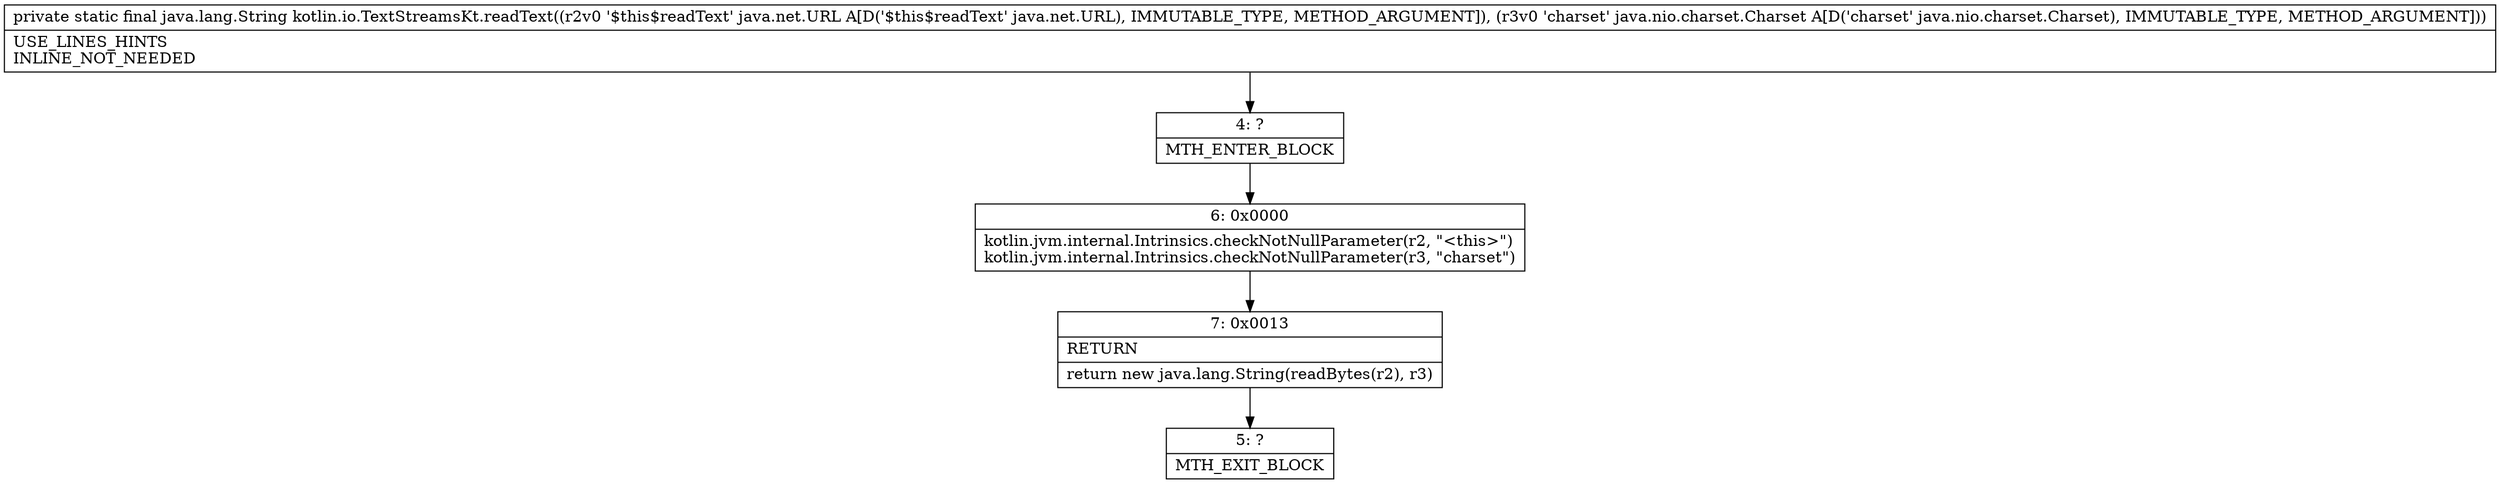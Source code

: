 digraph "CFG forkotlin.io.TextStreamsKt.readText(Ljava\/net\/URL;Ljava\/nio\/charset\/Charset;)Ljava\/lang\/String;" {
Node_4 [shape=record,label="{4\:\ ?|MTH_ENTER_BLOCK\l}"];
Node_6 [shape=record,label="{6\:\ 0x0000|kotlin.jvm.internal.Intrinsics.checkNotNullParameter(r2, \"\<this\>\")\lkotlin.jvm.internal.Intrinsics.checkNotNullParameter(r3, \"charset\")\l}"];
Node_7 [shape=record,label="{7\:\ 0x0013|RETURN\l|return new java.lang.String(readBytes(r2), r3)\l}"];
Node_5 [shape=record,label="{5\:\ ?|MTH_EXIT_BLOCK\l}"];
MethodNode[shape=record,label="{private static final java.lang.String kotlin.io.TextStreamsKt.readText((r2v0 '$this$readText' java.net.URL A[D('$this$readText' java.net.URL), IMMUTABLE_TYPE, METHOD_ARGUMENT]), (r3v0 'charset' java.nio.charset.Charset A[D('charset' java.nio.charset.Charset), IMMUTABLE_TYPE, METHOD_ARGUMENT]))  | USE_LINES_HINTS\lINLINE_NOT_NEEDED\l}"];
MethodNode -> Node_4;Node_4 -> Node_6;
Node_6 -> Node_7;
Node_7 -> Node_5;
}

